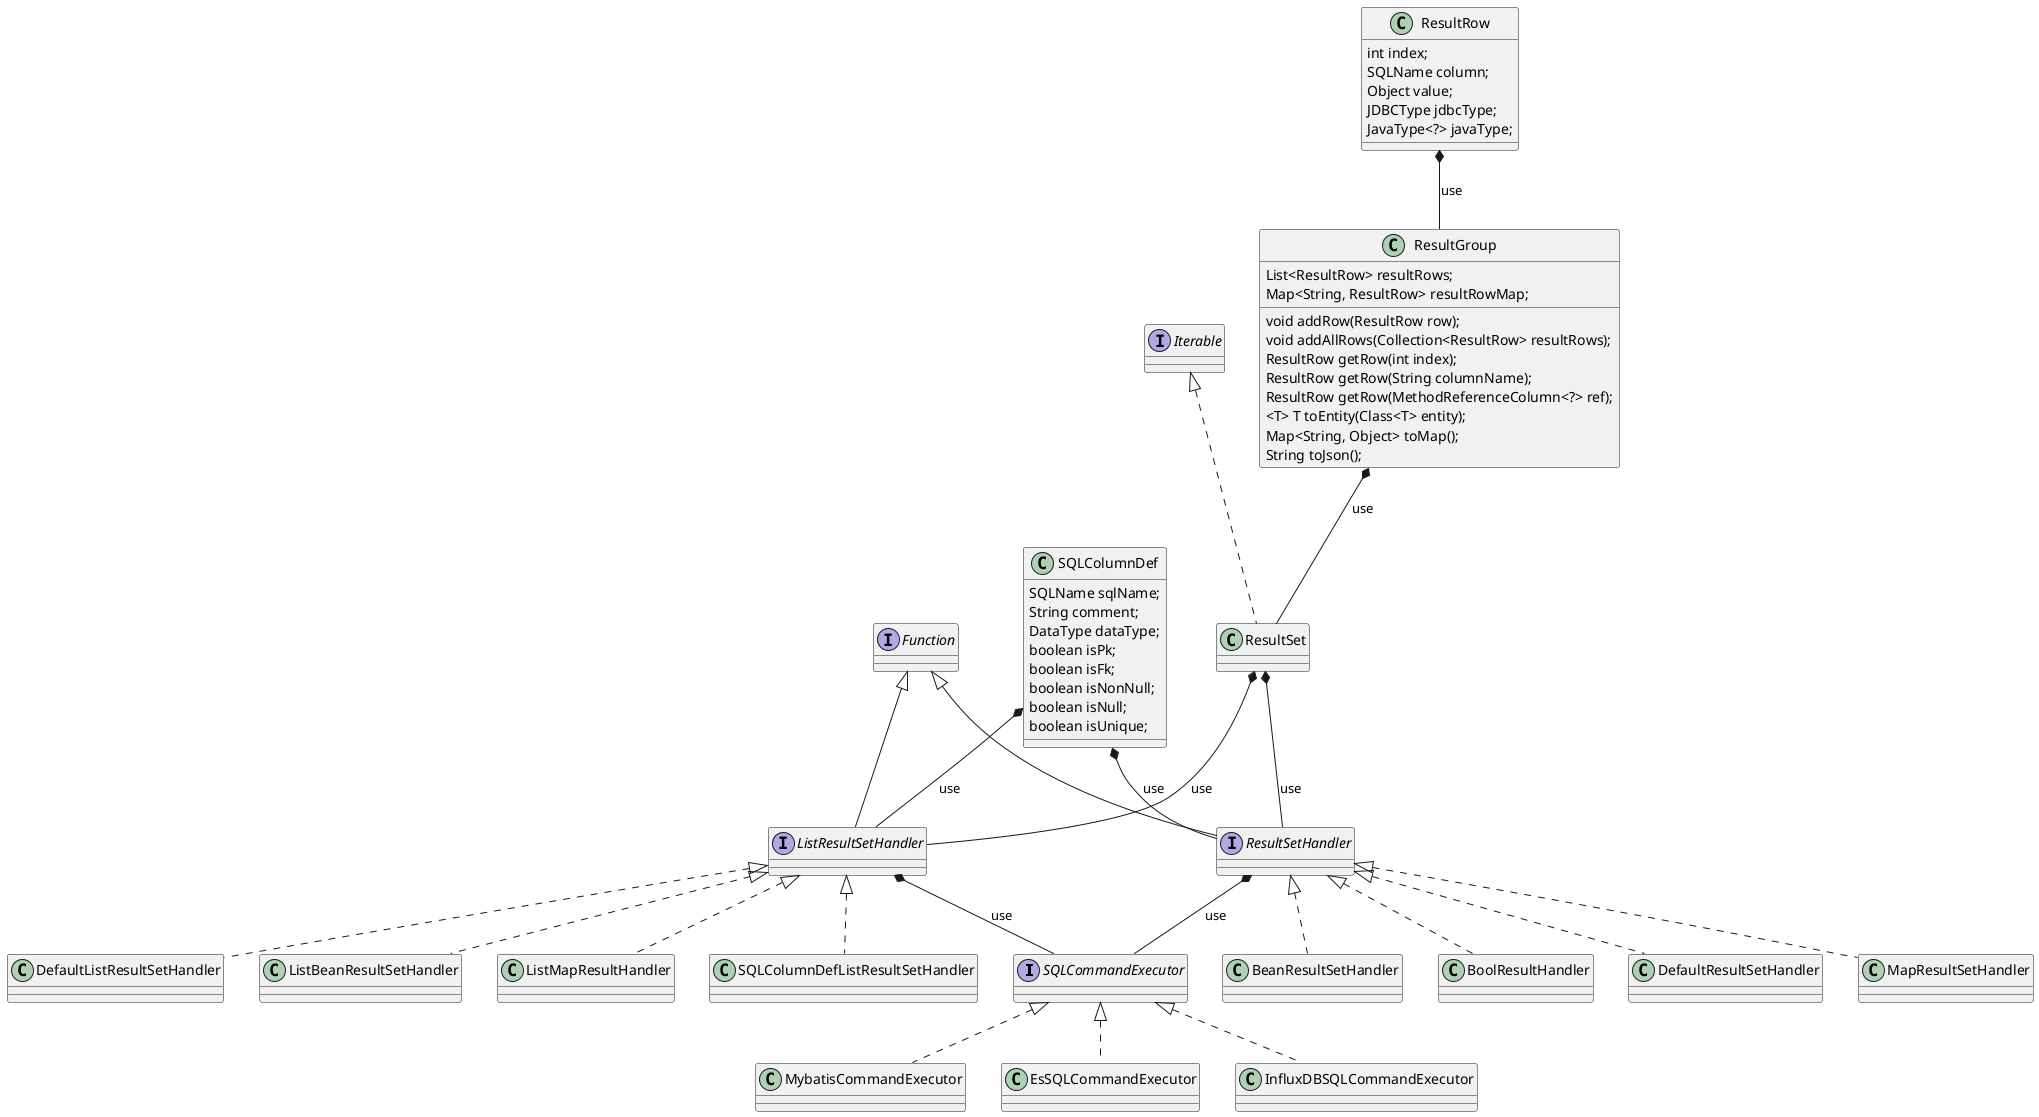 @startuml
'https://plantuml.com/class-diagram

interface SQLCommandExecutor {
}

class MybatisCommandExecutor implements SQLCommandExecutor {}

class EsSQLCommandExecutor implements SQLCommandExecutor {}

class InfluxDBSQLCommandExecutor implements SQLCommandExecutor {}

interface ResultSetHandler extends Function {}

class BeanResultSetHandler implements ResultSetHandler {}
class BoolResultHandler implements ResultSetHandler {}
class DefaultResultSetHandler implements ResultSetHandler {}
class MapResultSetHandler implements ResultSetHandler {}

interface ListResultSetHandler extends Function {}
class DefaultListResultSetHandler implements ListResultSetHandler {}
class ListBeanResultSetHandler implements ListResultSetHandler {}
class ListMapResultHandler implements ListResultSetHandler {}
class SQLColumnDefListResultSetHandler implements ListResultSetHandler {}

class ResultSet implements Iterable {

}

class ResultGroup {
    List<ResultRow> resultRows;
    Map<String, ResultRow> resultRowMap;
    void addRow(ResultRow row);
    void addAllRows(Collection<ResultRow> resultRows);
    ResultRow getRow(int index);
    ResultRow getRow(String columnName);
    ResultRow getRow(MethodReferenceColumn<?> ref);
    <T> T toEntity(Class<T> entity);
    Map<String, Object> toMap();
    String toJson();
}

class ResultRow {
    int index;
    SQLName column;
    Object value;
    JDBCType jdbcType;
    JavaType<?> javaType;
}

class SQLColumnDef {
    SQLName sqlName;
    String comment;
    DataType dataType;
    boolean isPk;
    boolean isFk;
    boolean isNonNull;
    boolean isNull;
    boolean isUnique;
}


ResultRow *-- ResultGroup : use
ResultGroup *-- ResultSet : use
ResultSet *-- ResultSetHandler : use
ResultSet *-- ListResultSetHandler : use
SQLColumnDef *-- ResultSetHandler : use
SQLColumnDef *-- ListResultSetHandler : use

ResultSetHandler *-- SQLCommandExecutor : use
ListResultSetHandler *-- SQLCommandExecutor : use
@enduml